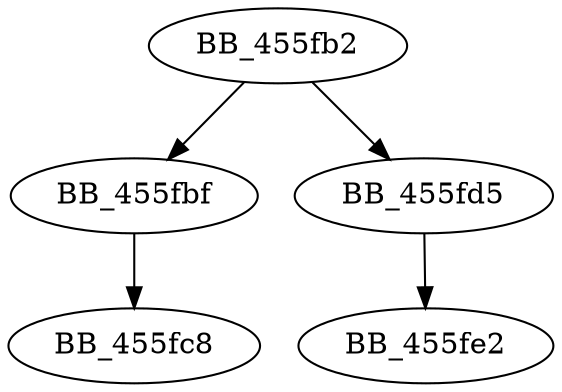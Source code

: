 DiGraph sub_455FB2{
BB_455fb2->BB_455fbf
BB_455fb2->BB_455fd5
BB_455fbf->BB_455fc8
BB_455fd5->BB_455fe2
}
